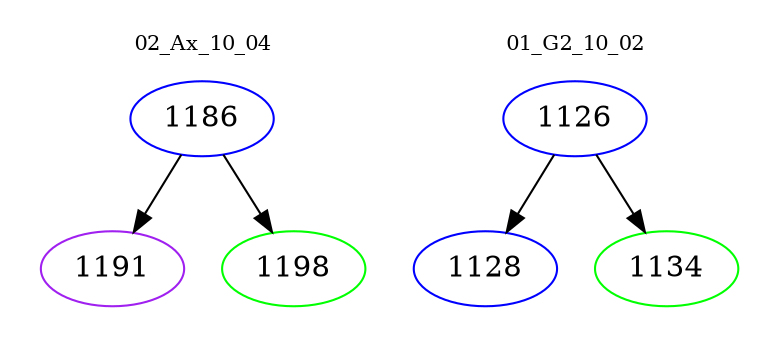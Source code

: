 digraph{
subgraph cluster_0 {
color = white
label = "02_Ax_10_04";
fontsize=10;
T0_1186 [label="1186", color="blue"]
T0_1186 -> T0_1191 [color="black"]
T0_1191 [label="1191", color="purple"]
T0_1186 -> T0_1198 [color="black"]
T0_1198 [label="1198", color="green"]
}
subgraph cluster_1 {
color = white
label = "01_G2_10_02";
fontsize=10;
T1_1126 [label="1126", color="blue"]
T1_1126 -> T1_1128 [color="black"]
T1_1128 [label="1128", color="blue"]
T1_1126 -> T1_1134 [color="black"]
T1_1134 [label="1134", color="green"]
}
}
